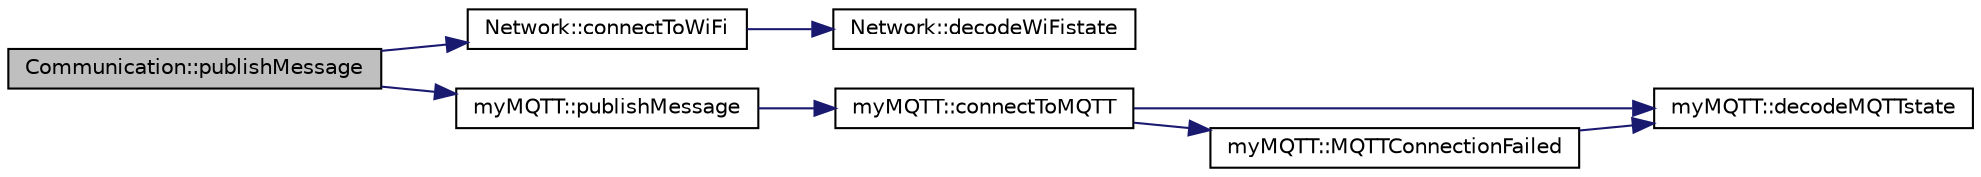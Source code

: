 digraph "Communication::publishMessage"
{
 // LATEX_PDF_SIZE
  edge [fontname="Helvetica",fontsize="10",labelfontname="Helvetica",labelfontsize="10"];
  node [fontname="Helvetica",fontsize="10",shape=record];
  rankdir="LR";
  Node42 [label="Communication::publishMessage",height=0.2,width=0.4,color="black", fillcolor="grey75", style="filled", fontcolor="black",tooltip="handles outgoing MQTT messages to Server"];
  Node42 -> Node43 [color="midnightblue",fontsize="10",style="solid",fontname="Helvetica"];
  Node43 [label="Network::connectToWiFi",height=0.2,width=0.4,color="black", fillcolor="white", style="filled",URL="$class_network.html#ad7fff536b31740411da0e7c8f281eda9",tooltip="Connects to a WiFi with the given Credential."];
  Node43 -> Node44 [color="midnightblue",fontsize="10",style="solid",fontname="Helvetica"];
  Node44 [label="Network::decodeWiFistate",height=0.2,width=0.4,color="black", fillcolor="white", style="filled",URL="$class_network.html#a31ebd477ecb0f08f85b7fa52b9f2bb7a",tooltip="Decodes the Error Values from Wifi status() and returns a description."];
  Node42 -> Node45 [color="midnightblue",fontsize="10",style="solid",fontname="Helvetica"];
  Node45 [label="myMQTT::publishMessage",height=0.2,width=0.4,color="black", fillcolor="white", style="filled",URL="$classmy_m_q_t_t.html#ae15c915d8f868cc4cf5505c20f3d9816",tooltip="handles outgoing MQTT messages to Server"];
  Node45 -> Node46 [color="midnightblue",fontsize="10",style="solid",fontname="Helvetica"];
  Node46 [label="myMQTT::connectToMQTT",height=0.2,width=0.4,color="black", fillcolor="white", style="filled",URL="$classmy_m_q_t_t.html#a6d495c08a06513954b95d961f0595959",tooltip="Connects to the MQTT-server."];
  Node46 -> Node47 [color="midnightblue",fontsize="10",style="solid",fontname="Helvetica"];
  Node47 [label="myMQTT::decodeMQTTstate",height=0.2,width=0.4,color="black", fillcolor="white", style="filled",URL="$classmy_m_q_t_t.html#ae4372969b093a2487479005ccb398cbc",tooltip="Decodes the Error Values from MQTT state() and returns a description."];
  Node46 -> Node48 [color="midnightblue",fontsize="10",style="solid",fontname="Helvetica"];
  Node48 [label="myMQTT::MQTTConnectionFailed",height=0.2,width=0.4,color="black", fillcolor="white", style="filled",URL="$classmy_m_q_t_t.html#a260a10a835dc83e7268bc901c5a45a00",tooltip="Writes Error-Message about MQTT connection."];
  Node48 -> Node47 [color="midnightblue",fontsize="10",style="solid",fontname="Helvetica"];
}
